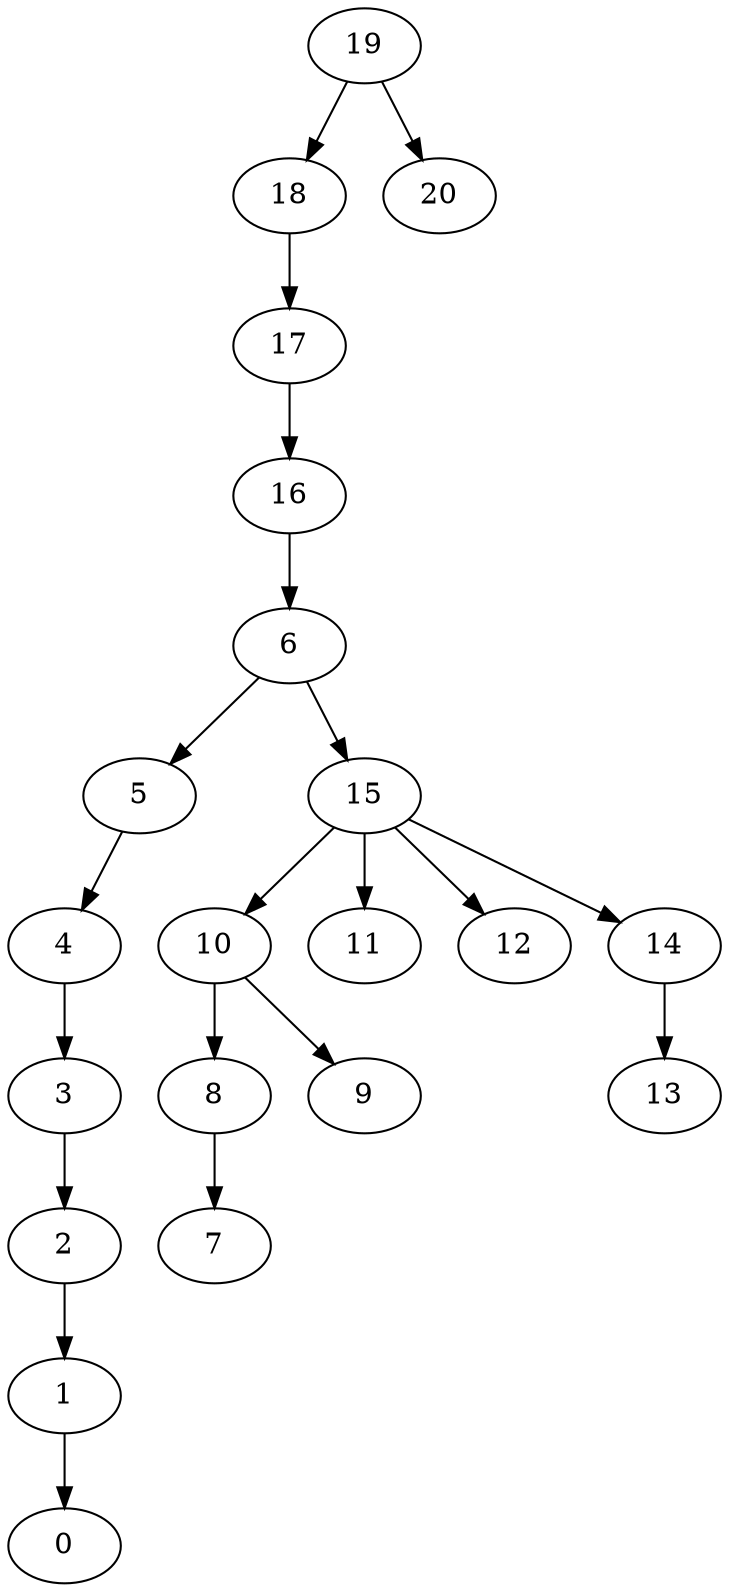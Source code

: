 digraph {
1->0
2->1
3->2
4->3
5->4
6->5
16->6
8->7
10->8
10->9
15->10
15->11
15->12
14->13
15->14
6->15
17->16
18->17
19->18
19->20
 } 